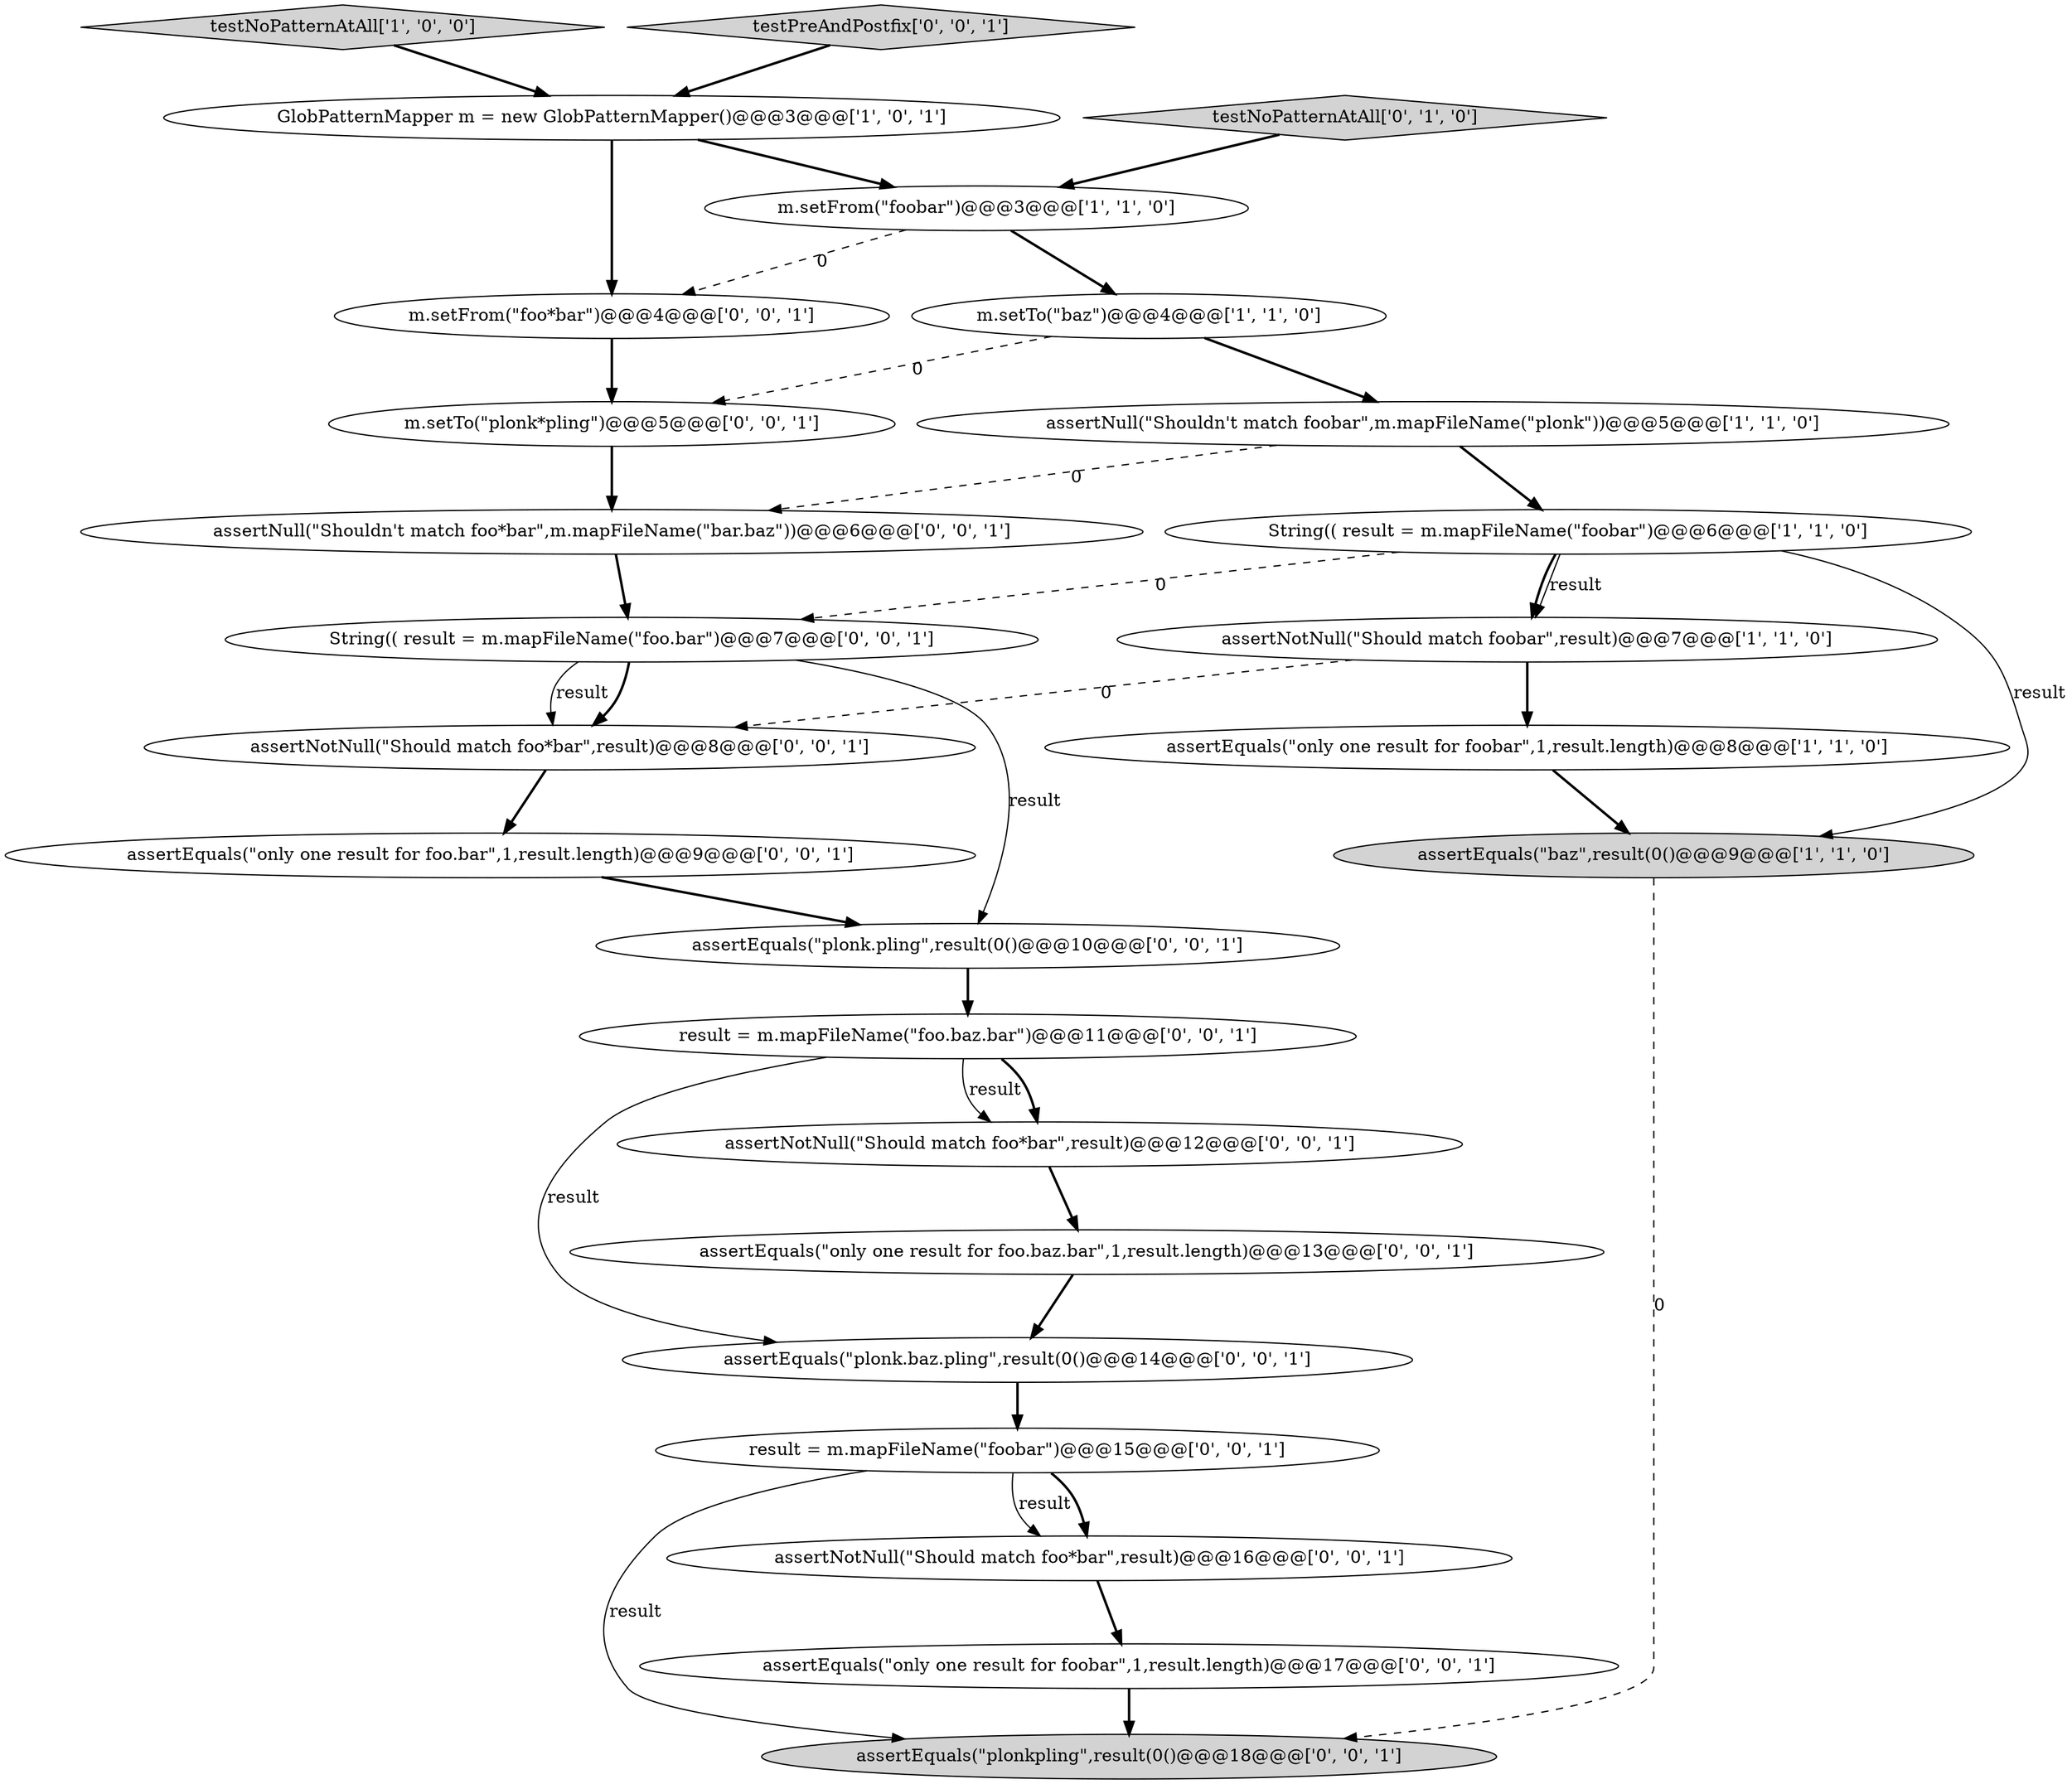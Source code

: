digraph {
7 [style = filled, label = "testNoPatternAtAll['1', '0', '0']", fillcolor = lightgray, shape = diamond image = "AAA0AAABBB1BBB"];
24 [style = filled, label = "assertNotNull(\"Should match foo*bar\",result)@@@16@@@['0', '0', '1']", fillcolor = white, shape = ellipse image = "AAA0AAABBB3BBB"];
8 [style = filled, label = "assertEquals(\"only one result for foobar\",1,result.length)@@@8@@@['1', '1', '0']", fillcolor = white, shape = ellipse image = "AAA0AAABBB1BBB"];
23 [style = filled, label = "assertEquals(\"only one result for foo.bar\",1,result.length)@@@9@@@['0', '0', '1']", fillcolor = white, shape = ellipse image = "AAA0AAABBB3BBB"];
14 [style = filled, label = "assertEquals(\"plonkpling\",result(0()@@@18@@@['0', '0', '1']", fillcolor = lightgray, shape = ellipse image = "AAA0AAABBB3BBB"];
11 [style = filled, label = "m.setTo(\"plonk*pling\")@@@5@@@['0', '0', '1']", fillcolor = white, shape = ellipse image = "AAA0AAABBB3BBB"];
15 [style = filled, label = "assertEquals(\"plonk.baz.pling\",result(0()@@@14@@@['0', '0', '1']", fillcolor = white, shape = ellipse image = "AAA0AAABBB3BBB"];
4 [style = filled, label = "assertNotNull(\"Should match foobar\",result)@@@7@@@['1', '1', '0']", fillcolor = white, shape = ellipse image = "AAA0AAABBB1BBB"];
18 [style = filled, label = "assertNotNull(\"Should match foo*bar\",result)@@@8@@@['0', '0', '1']", fillcolor = white, shape = ellipse image = "AAA0AAABBB3BBB"];
16 [style = filled, label = "String(( result = m.mapFileName(\"foo.bar\")@@@7@@@['0', '0', '1']", fillcolor = white, shape = ellipse image = "AAA0AAABBB3BBB"];
10 [style = filled, label = "result = m.mapFileName(\"foo.baz.bar\")@@@11@@@['0', '0', '1']", fillcolor = white, shape = ellipse image = "AAA0AAABBB3BBB"];
19 [style = filled, label = "assertEquals(\"plonk.pling\",result(0()@@@10@@@['0', '0', '1']", fillcolor = white, shape = ellipse image = "AAA0AAABBB3BBB"];
22 [style = filled, label = "assertNull(\"Shouldn't match foo*bar\",m.mapFileName(\"bar.baz\"))@@@6@@@['0', '0', '1']", fillcolor = white, shape = ellipse image = "AAA0AAABBB3BBB"];
1 [style = filled, label = "GlobPatternMapper m = new GlobPatternMapper()@@@3@@@['1', '0', '1']", fillcolor = white, shape = ellipse image = "AAA0AAABBB1BBB"];
20 [style = filled, label = "result = m.mapFileName(\"foobar\")@@@15@@@['0', '0', '1']", fillcolor = white, shape = ellipse image = "AAA0AAABBB3BBB"];
5 [style = filled, label = "assertNull(\"Shouldn't match foobar\",m.mapFileName(\"plonk\"))@@@5@@@['1', '1', '0']", fillcolor = white, shape = ellipse image = "AAA0AAABBB1BBB"];
9 [style = filled, label = "testNoPatternAtAll['0', '1', '0']", fillcolor = lightgray, shape = diamond image = "AAA0AAABBB2BBB"];
0 [style = filled, label = "m.setTo(\"baz\")@@@4@@@['1', '1', '0']", fillcolor = white, shape = ellipse image = "AAA0AAABBB1BBB"];
2 [style = filled, label = "String(( result = m.mapFileName(\"foobar\")@@@6@@@['1', '1', '0']", fillcolor = white, shape = ellipse image = "AAA0AAABBB1BBB"];
17 [style = filled, label = "m.setFrom(\"foo*bar\")@@@4@@@['0', '0', '1']", fillcolor = white, shape = ellipse image = "AAA0AAABBB3BBB"];
13 [style = filled, label = "assertEquals(\"only one result for foobar\",1,result.length)@@@17@@@['0', '0', '1']", fillcolor = white, shape = ellipse image = "AAA0AAABBB3BBB"];
21 [style = filled, label = "testPreAndPostfix['0', '0', '1']", fillcolor = lightgray, shape = diamond image = "AAA0AAABBB3BBB"];
12 [style = filled, label = "assertNotNull(\"Should match foo*bar\",result)@@@12@@@['0', '0', '1']", fillcolor = white, shape = ellipse image = "AAA0AAABBB3BBB"];
6 [style = filled, label = "assertEquals(\"baz\",result(0()@@@9@@@['1', '1', '0']", fillcolor = lightgray, shape = ellipse image = "AAA0AAABBB1BBB"];
3 [style = filled, label = "m.setFrom(\"foobar\")@@@3@@@['1', '1', '0']", fillcolor = white, shape = ellipse image = "AAA0AAABBB1BBB"];
25 [style = filled, label = "assertEquals(\"only one result for foo.baz.bar\",1,result.length)@@@13@@@['0', '0', '1']", fillcolor = white, shape = ellipse image = "AAA0AAABBB3BBB"];
4->18 [style = dashed, label="0"];
2->6 [style = solid, label="result"];
16->18 [style = bold, label=""];
7->1 [style = bold, label=""];
3->17 [style = dashed, label="0"];
18->23 [style = bold, label=""];
2->4 [style = solid, label="result"];
10->12 [style = solid, label="result"];
22->16 [style = bold, label=""];
10->15 [style = solid, label="result"];
1->3 [style = bold, label=""];
19->10 [style = bold, label=""];
8->6 [style = bold, label=""];
0->11 [style = dashed, label="0"];
6->14 [style = dashed, label="0"];
2->4 [style = bold, label=""];
16->19 [style = solid, label="result"];
16->18 [style = solid, label="result"];
3->0 [style = bold, label=""];
1->17 [style = bold, label=""];
20->24 [style = solid, label="result"];
5->2 [style = bold, label=""];
20->14 [style = solid, label="result"];
10->12 [style = bold, label=""];
12->25 [style = bold, label=""];
15->20 [style = bold, label=""];
23->19 [style = bold, label=""];
2->16 [style = dashed, label="0"];
21->1 [style = bold, label=""];
11->22 [style = bold, label=""];
25->15 [style = bold, label=""];
9->3 [style = bold, label=""];
4->8 [style = bold, label=""];
20->24 [style = bold, label=""];
13->14 [style = bold, label=""];
0->5 [style = bold, label=""];
24->13 [style = bold, label=""];
17->11 [style = bold, label=""];
5->22 [style = dashed, label="0"];
}
